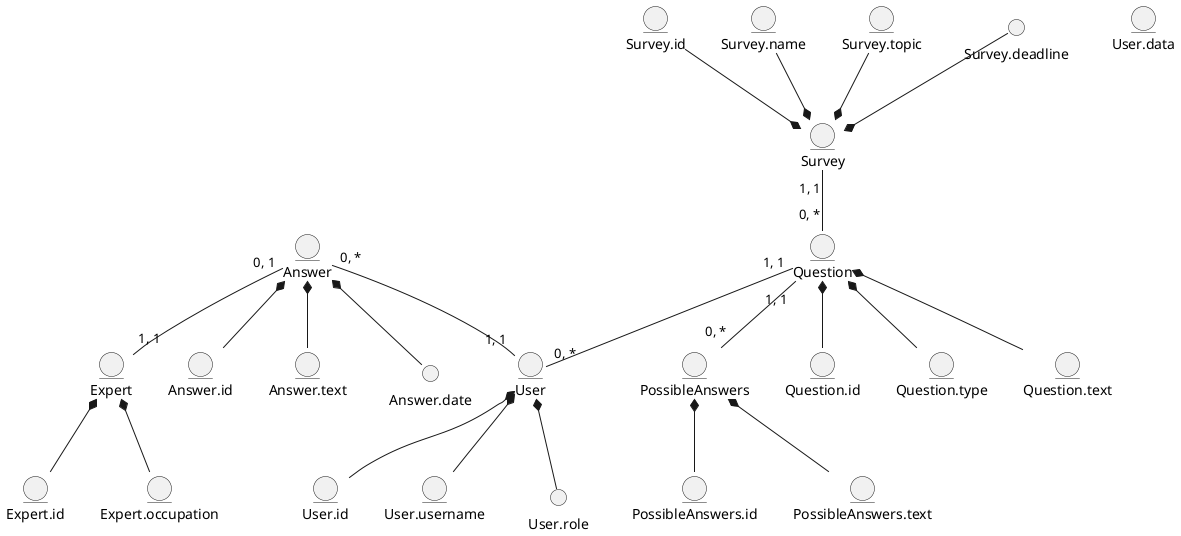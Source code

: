 @startuml
entity User
  entity User.id
  entity User.username
  entity User.data

  entity Expert
  entity Expert.id
  entity Expert.occupation


  entity Survey
  entity Survey.id
  entity Survey.name
  entity Survey.topic

  entity Question
  entity Question.id
  entity Question.type
  entity Question.text

  entity Answer
  entity Answer.id
  entity Answer.text

  entity PossibleAnswers
  entity PossibleAnswers.id
  entity PossibleAnswers.text



  User.id -u-* User
  User.username -u-* User
  User.role -u-* User

  Expert.id -u-* Expert
  Expert.occupation -u-* Expert


  Question "0, *" -u- "1, 1" Survey
  Expert "1, 1" -u- "0, 1" Answer
  User "0, *" -u- "1, 1" Question
  Answer "0, *" -d- "1, 1" User
  PossibleAnswers "0, *" -u- "1, 1" Question

  Survey.id -d-* Survey
  Survey.name -d-* Survey
  Survey.topic -d-* Survey
  Survey.deadline -d-* Survey

  Question.id -u-* Question
  Question.type -u-* Question
  Question.text -u-* Question

  Answer.id -u-* Answer
  Answer.date -u-* Answer
  Answer.text -u-* Answer

  PossibleAnswers.id -u-* PossibleAnswers
  PossibleAnswers.text -u-* PossibleAnswers
@enduml